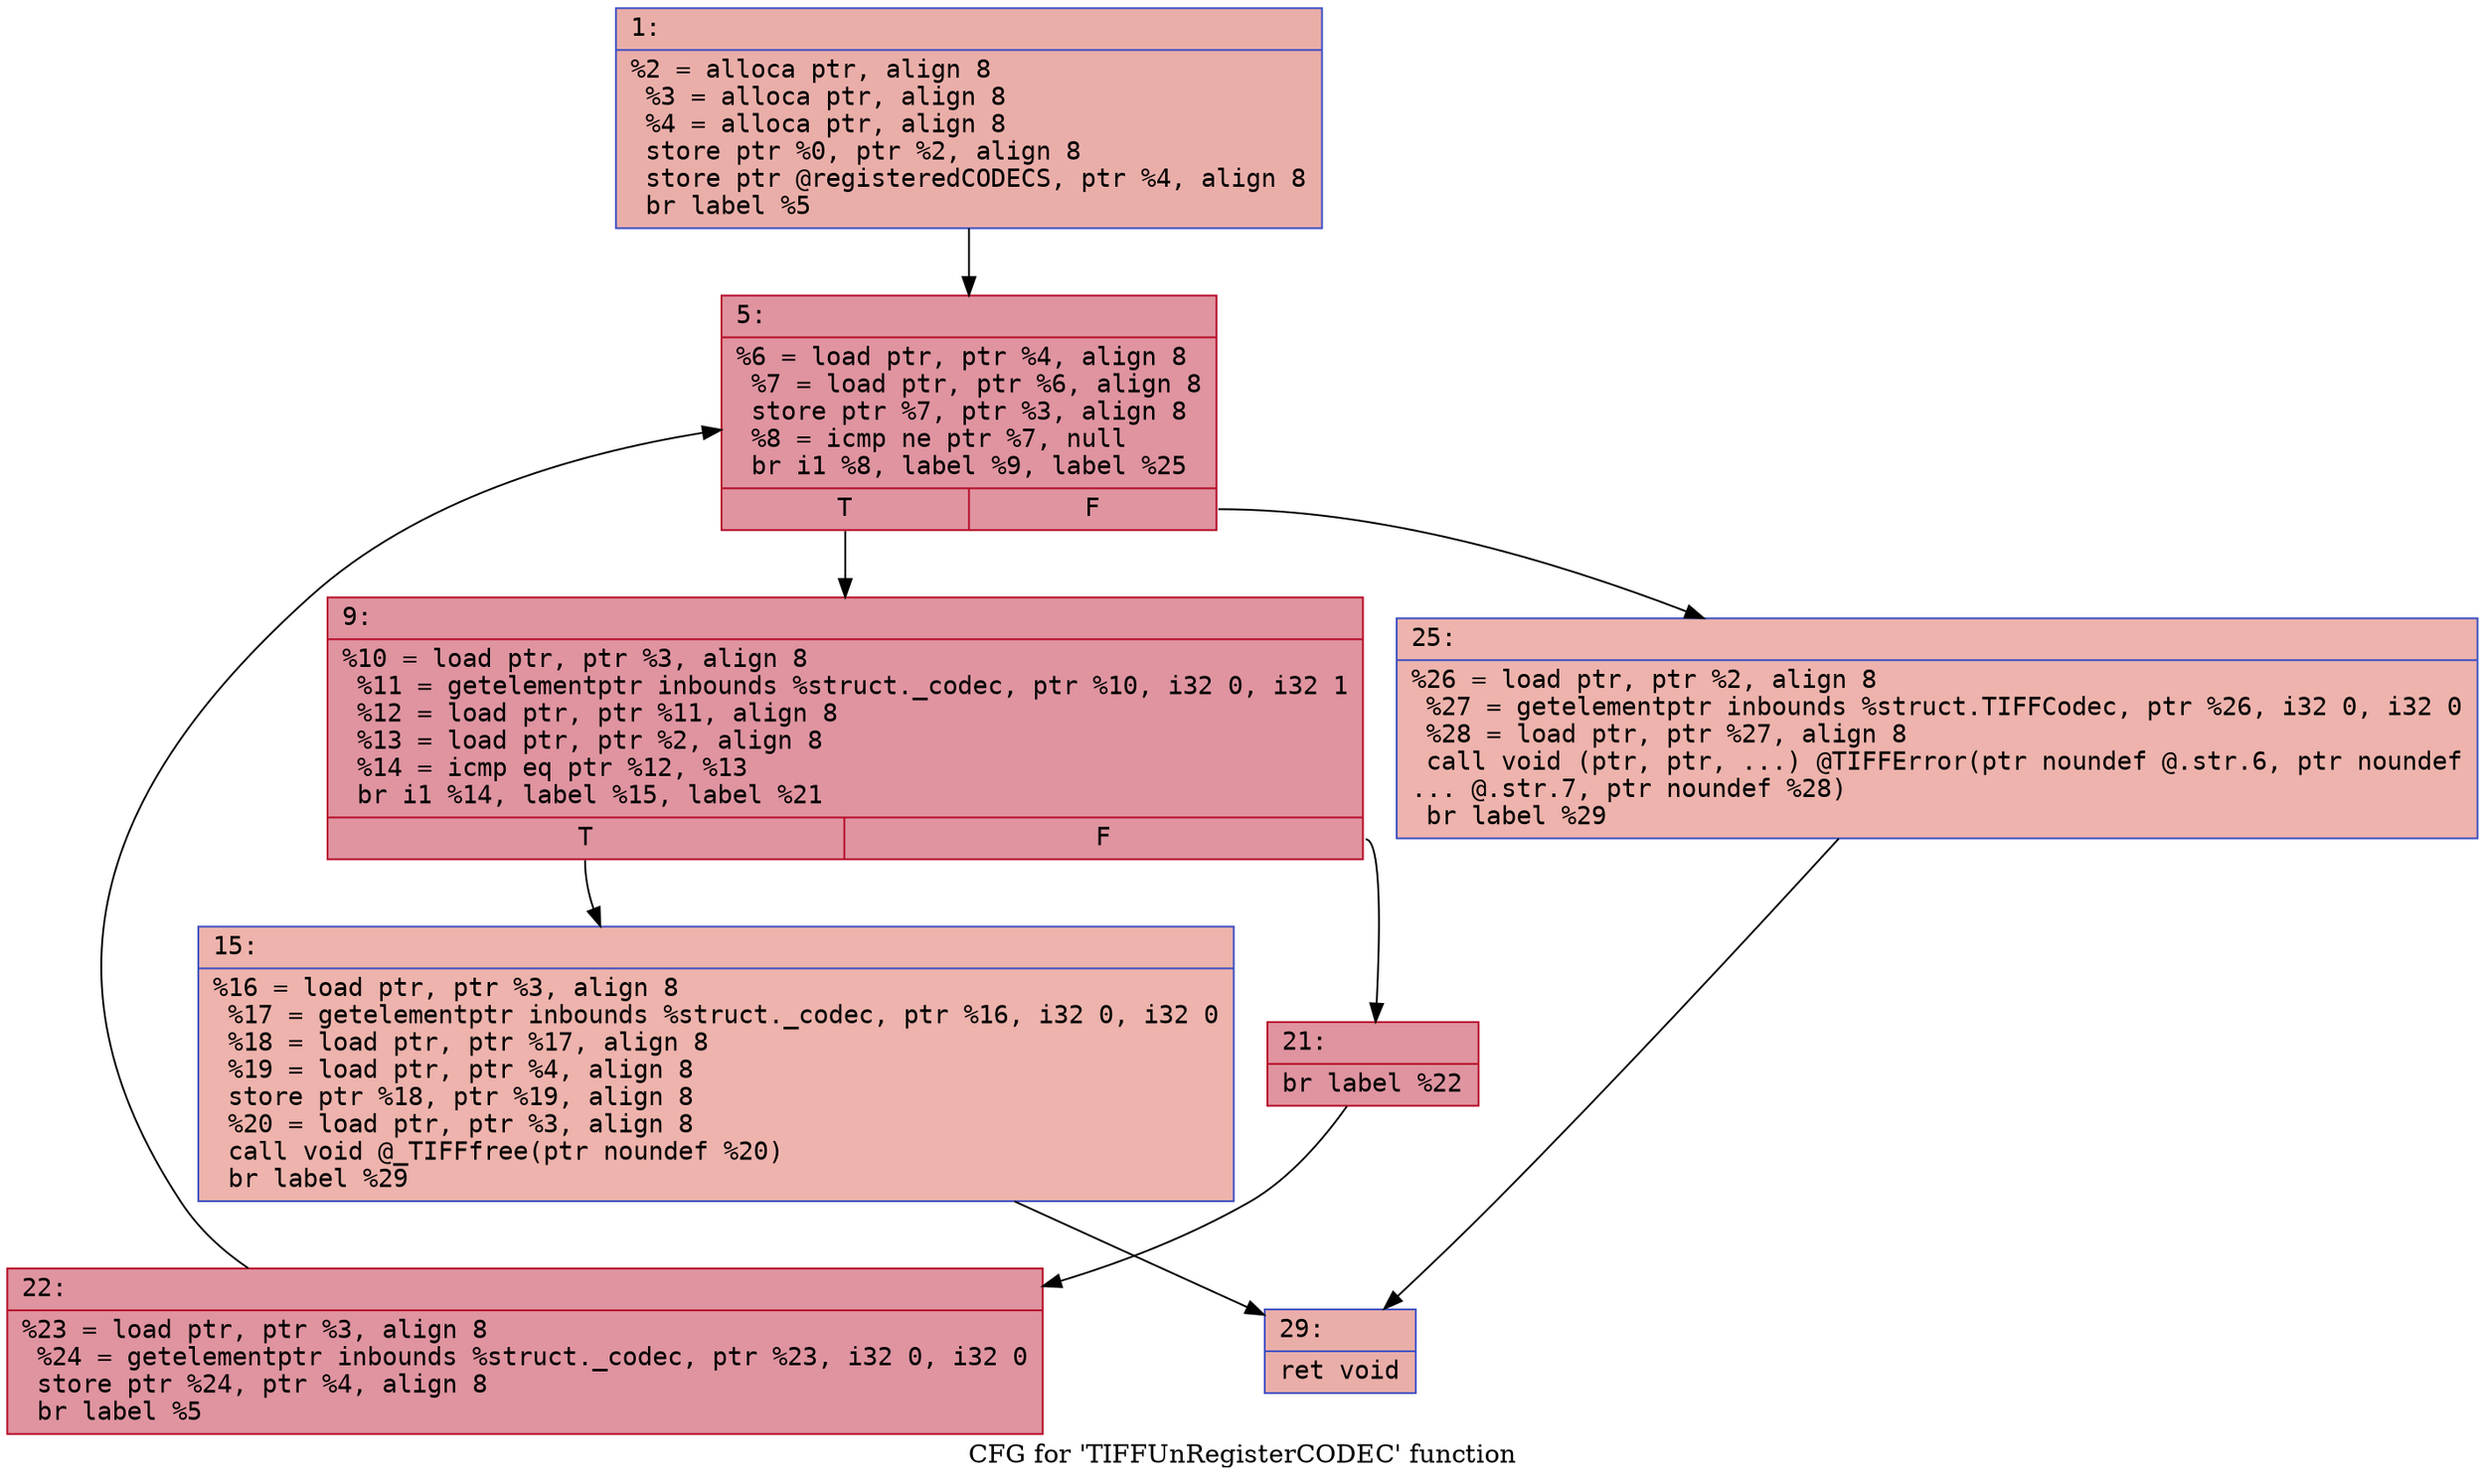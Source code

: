 digraph "CFG for 'TIFFUnRegisterCODEC' function" {
	label="CFG for 'TIFFUnRegisterCODEC' function";

	Node0x6000007db0c0 [shape=record,color="#3d50c3ff", style=filled, fillcolor="#d0473d70" fontname="Courier",label="{1:\l|  %2 = alloca ptr, align 8\l  %3 = alloca ptr, align 8\l  %4 = alloca ptr, align 8\l  store ptr %0, ptr %2, align 8\l  store ptr @registeredCODECS, ptr %4, align 8\l  br label %5\l}"];
	Node0x6000007db0c0 -> Node0x6000007db110[tooltip="1 -> 5\nProbability 100.00%" ];
	Node0x6000007db110 [shape=record,color="#b70d28ff", style=filled, fillcolor="#b70d2870" fontname="Courier",label="{5:\l|  %6 = load ptr, ptr %4, align 8\l  %7 = load ptr, ptr %6, align 8\l  store ptr %7, ptr %3, align 8\l  %8 = icmp ne ptr %7, null\l  br i1 %8, label %9, label %25\l|{<s0>T|<s1>F}}"];
	Node0x6000007db110:s0 -> Node0x6000007db160[tooltip="5 -> 9\nProbability 96.88%" ];
	Node0x6000007db110:s1 -> Node0x6000007db2a0[tooltip="5 -> 25\nProbability 3.12%" ];
	Node0x6000007db160 [shape=record,color="#b70d28ff", style=filled, fillcolor="#b70d2870" fontname="Courier",label="{9:\l|  %10 = load ptr, ptr %3, align 8\l  %11 = getelementptr inbounds %struct._codec, ptr %10, i32 0, i32 1\l  %12 = load ptr, ptr %11, align 8\l  %13 = load ptr, ptr %2, align 8\l  %14 = icmp eq ptr %12, %13\l  br i1 %14, label %15, label %21\l|{<s0>T|<s1>F}}"];
	Node0x6000007db160:s0 -> Node0x6000007db1b0[tooltip="9 -> 15\nProbability 3.12%" ];
	Node0x6000007db160:s1 -> Node0x6000007db200[tooltip="9 -> 21\nProbability 96.88%" ];
	Node0x6000007db1b0 [shape=record,color="#3d50c3ff", style=filled, fillcolor="#d6524470" fontname="Courier",label="{15:\l|  %16 = load ptr, ptr %3, align 8\l  %17 = getelementptr inbounds %struct._codec, ptr %16, i32 0, i32 0\l  %18 = load ptr, ptr %17, align 8\l  %19 = load ptr, ptr %4, align 8\l  store ptr %18, ptr %19, align 8\l  %20 = load ptr, ptr %3, align 8\l  call void @_TIFFfree(ptr noundef %20)\l  br label %29\l}"];
	Node0x6000007db1b0 -> Node0x6000007db2f0[tooltip="15 -> 29\nProbability 100.00%" ];
	Node0x6000007db200 [shape=record,color="#b70d28ff", style=filled, fillcolor="#b70d2870" fontname="Courier",label="{21:\l|  br label %22\l}"];
	Node0x6000007db200 -> Node0x6000007db250[tooltip="21 -> 22\nProbability 100.00%" ];
	Node0x6000007db250 [shape=record,color="#b70d28ff", style=filled, fillcolor="#b70d2870" fontname="Courier",label="{22:\l|  %23 = load ptr, ptr %3, align 8\l  %24 = getelementptr inbounds %struct._codec, ptr %23, i32 0, i32 0\l  store ptr %24, ptr %4, align 8\l  br label %5\l}"];
	Node0x6000007db250 -> Node0x6000007db110[tooltip="22 -> 5\nProbability 100.00%" ];
	Node0x6000007db2a0 [shape=record,color="#3d50c3ff", style=filled, fillcolor="#d6524470" fontname="Courier",label="{25:\l|  %26 = load ptr, ptr %2, align 8\l  %27 = getelementptr inbounds %struct.TIFFCodec, ptr %26, i32 0, i32 0\l  %28 = load ptr, ptr %27, align 8\l  call void (ptr, ptr, ...) @TIFFError(ptr noundef @.str.6, ptr noundef\l... @.str.7, ptr noundef %28)\l  br label %29\l}"];
	Node0x6000007db2a0 -> Node0x6000007db2f0[tooltip="25 -> 29\nProbability 100.00%" ];
	Node0x6000007db2f0 [shape=record,color="#3d50c3ff", style=filled, fillcolor="#d0473d70" fontname="Courier",label="{29:\l|  ret void\l}"];
}
